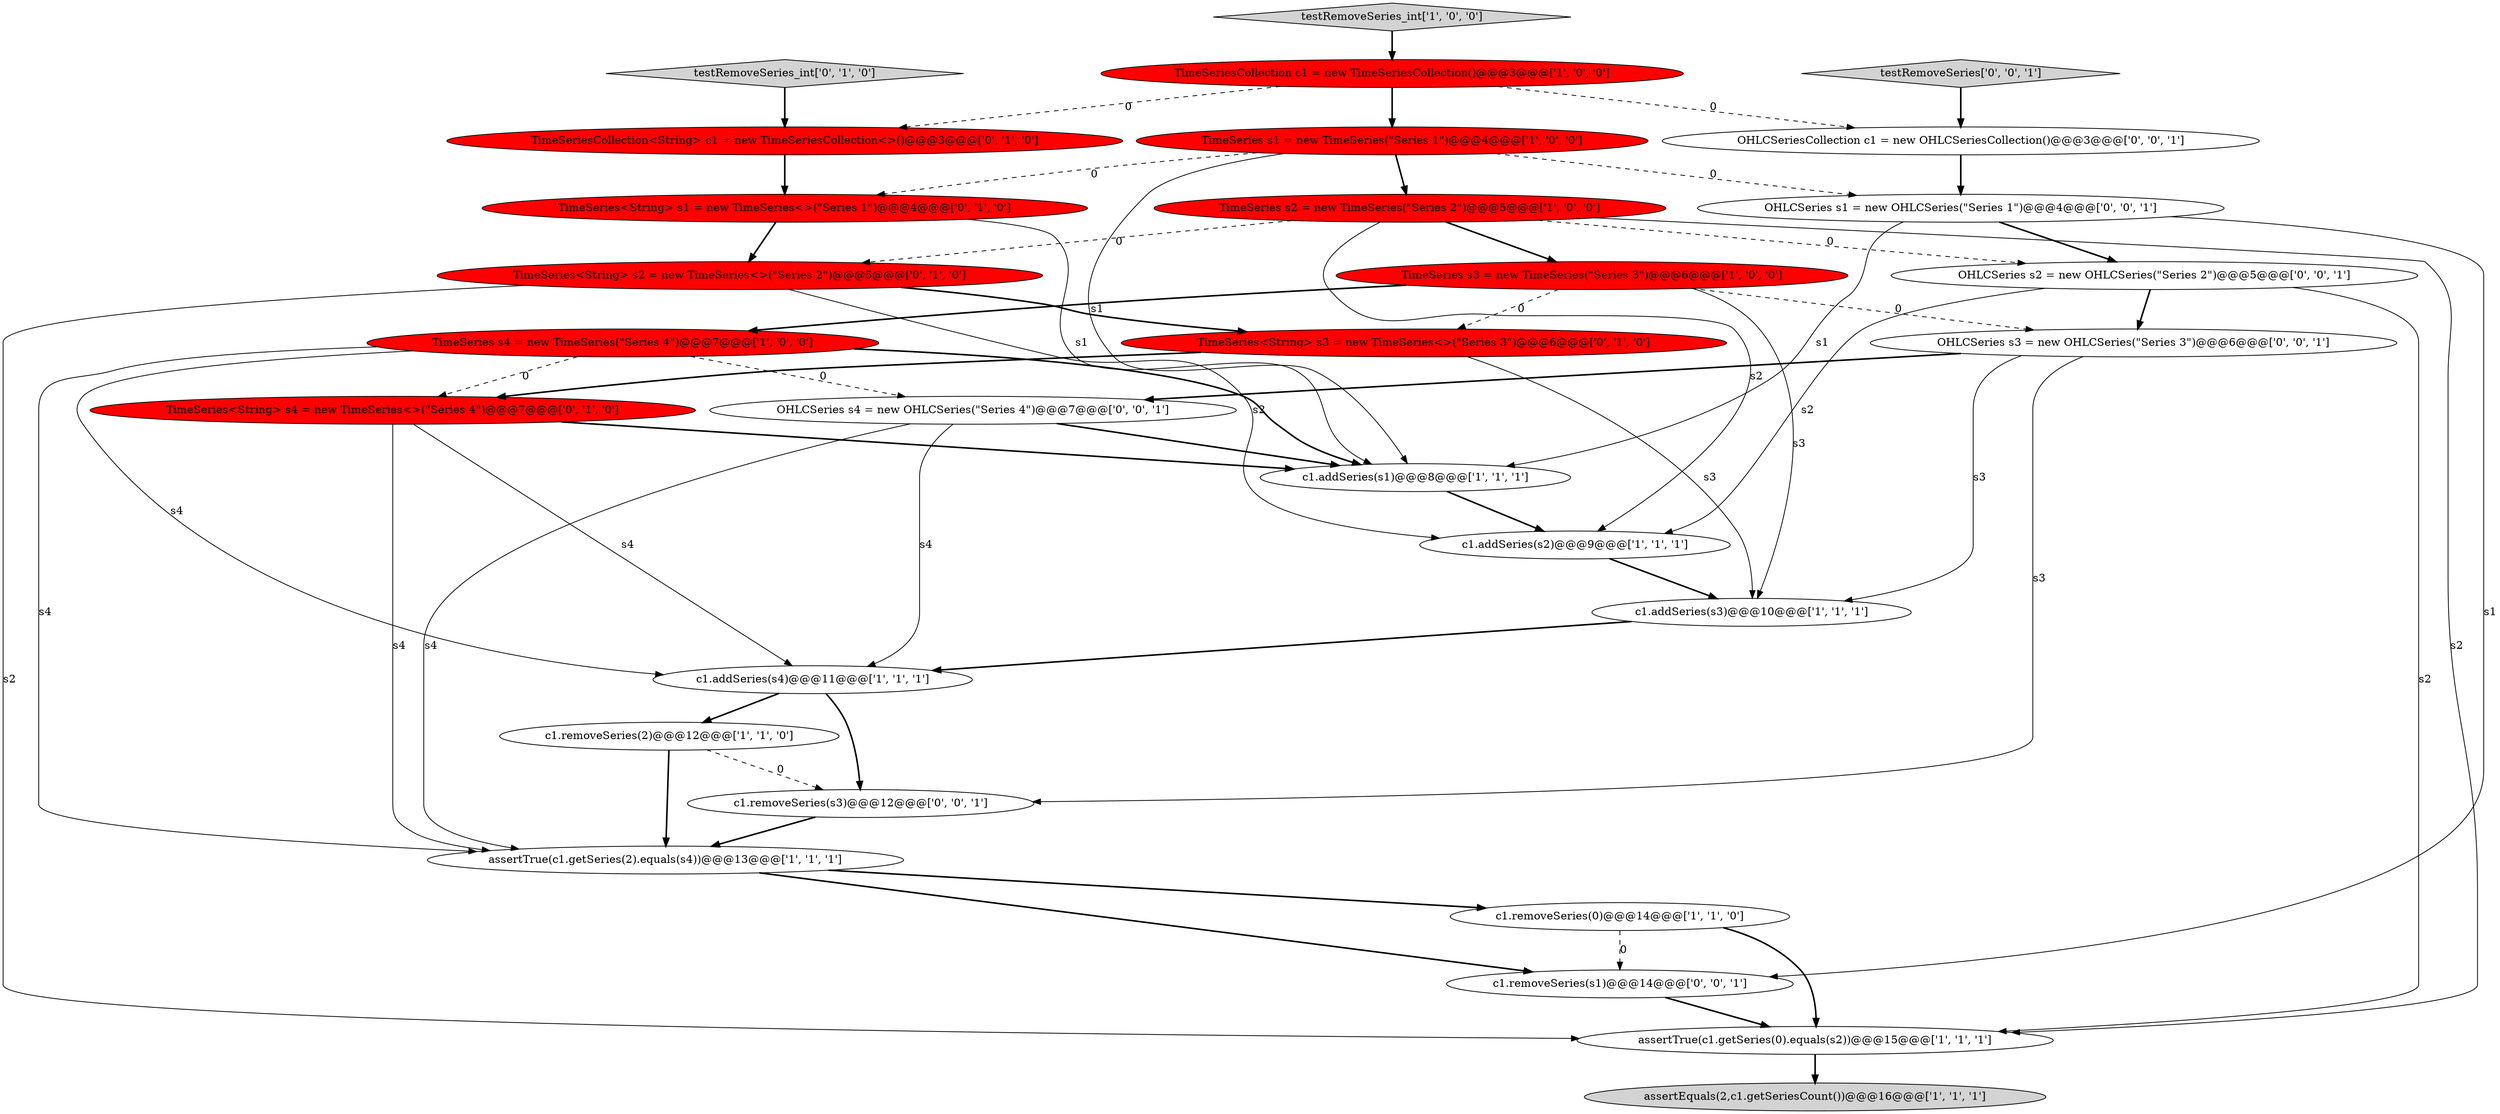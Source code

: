 digraph {
8 [style = filled, label = "assertTrue(c1.getSeries(2).equals(s4))@@@13@@@['1', '1', '1']", fillcolor = white, shape = ellipse image = "AAA0AAABBB1BBB"];
1 [style = filled, label = "c1.addSeries(s4)@@@11@@@['1', '1', '1']", fillcolor = white, shape = ellipse image = "AAA0AAABBB1BBB"];
5 [style = filled, label = "TimeSeriesCollection c1 = new TimeSeriesCollection()@@@3@@@['1', '0', '0']", fillcolor = red, shape = ellipse image = "AAA1AAABBB1BBB"];
28 [style = filled, label = "OHLCSeries s2 = new OHLCSeries(\"Series 2\")@@@5@@@['0', '0', '1']", fillcolor = white, shape = ellipse image = "AAA0AAABBB3BBB"];
12 [style = filled, label = "TimeSeries s3 = new TimeSeries(\"Series 3\")@@@6@@@['1', '0', '0']", fillcolor = red, shape = ellipse image = "AAA1AAABBB1BBB"];
10 [style = filled, label = "c1.removeSeries(2)@@@12@@@['1', '1', '0']", fillcolor = white, shape = ellipse image = "AAA0AAABBB1BBB"];
3 [style = filled, label = "assertTrue(c1.getSeries(0).equals(s2))@@@15@@@['1', '1', '1']", fillcolor = white, shape = ellipse image = "AAA0AAABBB1BBB"];
27 [style = filled, label = "testRemoveSeries['0', '0', '1']", fillcolor = lightgray, shape = diamond image = "AAA0AAABBB3BBB"];
4 [style = filled, label = "TimeSeries s1 = new TimeSeries(\"Series 1\")@@@4@@@['1', '0', '0']", fillcolor = red, shape = ellipse image = "AAA1AAABBB1BBB"];
2 [style = filled, label = "testRemoveSeries_int['1', '0', '0']", fillcolor = lightgray, shape = diamond image = "AAA0AAABBB1BBB"];
26 [style = filled, label = "c1.removeSeries(s1)@@@14@@@['0', '0', '1']", fillcolor = white, shape = ellipse image = "AAA0AAABBB3BBB"];
18 [style = filled, label = "TimeSeriesCollection<String> c1 = new TimeSeriesCollection<>()@@@3@@@['0', '1', '0']", fillcolor = red, shape = ellipse image = "AAA1AAABBB2BBB"];
13 [style = filled, label = "c1.removeSeries(0)@@@14@@@['1', '1', '0']", fillcolor = white, shape = ellipse image = "AAA0AAABBB1BBB"];
21 [style = filled, label = "OHLCSeries s4 = new OHLCSeries(\"Series 4\")@@@7@@@['0', '0', '1']", fillcolor = white, shape = ellipse image = "AAA0AAABBB3BBB"];
14 [style = filled, label = "c1.addSeries(s2)@@@9@@@['1', '1', '1']", fillcolor = white, shape = ellipse image = "AAA0AAABBB1BBB"];
15 [style = filled, label = "TimeSeries<String> s1 = new TimeSeries<>(\"Series 1\")@@@4@@@['0', '1', '0']", fillcolor = red, shape = ellipse image = "AAA1AAABBB2BBB"];
7 [style = filled, label = "c1.addSeries(s1)@@@8@@@['1', '1', '1']", fillcolor = white, shape = ellipse image = "AAA0AAABBB1BBB"];
0 [style = filled, label = "assertEquals(2,c1.getSeriesCount())@@@16@@@['1', '1', '1']", fillcolor = lightgray, shape = ellipse image = "AAA0AAABBB1BBB"];
22 [style = filled, label = "OHLCSeries s3 = new OHLCSeries(\"Series 3\")@@@6@@@['0', '0', '1']", fillcolor = white, shape = ellipse image = "AAA0AAABBB3BBB"];
17 [style = filled, label = "TimeSeries<String> s3 = new TimeSeries<>(\"Series 3\")@@@6@@@['0', '1', '0']", fillcolor = red, shape = ellipse image = "AAA1AAABBB2BBB"];
19 [style = filled, label = "testRemoveSeries_int['0', '1', '0']", fillcolor = lightgray, shape = diamond image = "AAA0AAABBB2BBB"];
25 [style = filled, label = "OHLCSeries s1 = new OHLCSeries(\"Series 1\")@@@4@@@['0', '0', '1']", fillcolor = white, shape = ellipse image = "AAA0AAABBB3BBB"];
11 [style = filled, label = "TimeSeries s2 = new TimeSeries(\"Series 2\")@@@5@@@['1', '0', '0']", fillcolor = red, shape = ellipse image = "AAA1AAABBB1BBB"];
24 [style = filled, label = "c1.removeSeries(s3)@@@12@@@['0', '0', '1']", fillcolor = white, shape = ellipse image = "AAA0AAABBB3BBB"];
9 [style = filled, label = "TimeSeries s4 = new TimeSeries(\"Series 4\")@@@7@@@['1', '0', '0']", fillcolor = red, shape = ellipse image = "AAA1AAABBB1BBB"];
6 [style = filled, label = "c1.addSeries(s3)@@@10@@@['1', '1', '1']", fillcolor = white, shape = ellipse image = "AAA0AAABBB1BBB"];
20 [style = filled, label = "TimeSeries<String> s4 = new TimeSeries<>(\"Series 4\")@@@7@@@['0', '1', '0']", fillcolor = red, shape = ellipse image = "AAA1AAABBB2BBB"];
23 [style = filled, label = "OHLCSeriesCollection c1 = new OHLCSeriesCollection()@@@3@@@['0', '0', '1']", fillcolor = white, shape = ellipse image = "AAA0AAABBB3BBB"];
16 [style = filled, label = "TimeSeries<String> s2 = new TimeSeries<>(\"Series 2\")@@@5@@@['0', '1', '0']", fillcolor = red, shape = ellipse image = "AAA1AAABBB2BBB"];
9->20 [style = dashed, label="0"];
23->25 [style = bold, label=""];
19->18 [style = bold, label=""];
25->28 [style = bold, label=""];
22->24 [style = solid, label="s3"];
11->16 [style = dashed, label="0"];
5->23 [style = dashed, label="0"];
26->3 [style = bold, label=""];
18->15 [style = bold, label=""];
22->21 [style = bold, label=""];
12->17 [style = dashed, label="0"];
12->6 [style = solid, label="s3"];
11->12 [style = bold, label=""];
16->17 [style = bold, label=""];
9->7 [style = bold, label=""];
12->9 [style = bold, label=""];
15->16 [style = bold, label=""];
21->1 [style = solid, label="s4"];
5->18 [style = dashed, label="0"];
13->26 [style = dashed, label="0"];
3->0 [style = bold, label=""];
7->14 [style = bold, label=""];
4->25 [style = dashed, label="0"];
11->28 [style = dashed, label="0"];
6->1 [style = bold, label=""];
21->8 [style = solid, label="s4"];
10->8 [style = bold, label=""];
13->3 [style = bold, label=""];
11->3 [style = solid, label="s2"];
28->3 [style = solid, label="s2"];
9->21 [style = dashed, label="0"];
1->24 [style = bold, label=""];
4->15 [style = dashed, label="0"];
5->4 [style = bold, label=""];
16->14 [style = solid, label="s2"];
17->6 [style = solid, label="s3"];
11->14 [style = solid, label="s2"];
25->7 [style = solid, label="s1"];
12->22 [style = dashed, label="0"];
21->7 [style = bold, label=""];
20->8 [style = solid, label="s4"];
25->26 [style = solid, label="s1"];
27->23 [style = bold, label=""];
15->7 [style = solid, label="s1"];
4->7 [style = solid, label="s1"];
22->6 [style = solid, label="s3"];
24->8 [style = bold, label=""];
20->7 [style = bold, label=""];
9->1 [style = solid, label="s4"];
4->11 [style = bold, label=""];
28->14 [style = solid, label="s2"];
1->10 [style = bold, label=""];
16->3 [style = solid, label="s2"];
9->8 [style = solid, label="s4"];
10->24 [style = dashed, label="0"];
14->6 [style = bold, label=""];
28->22 [style = bold, label=""];
8->13 [style = bold, label=""];
20->1 [style = solid, label="s4"];
2->5 [style = bold, label=""];
17->20 [style = bold, label=""];
8->26 [style = bold, label=""];
}
